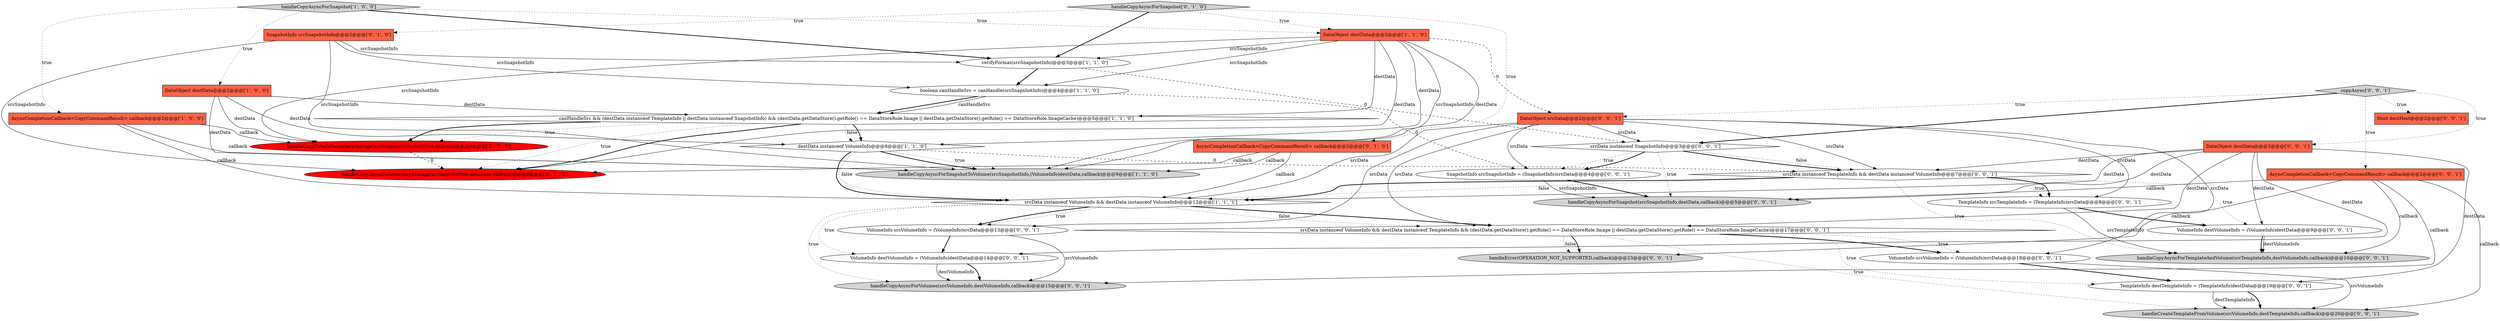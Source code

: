 digraph {
6 [style = filled, label = "DataObject destData@@@2@@@['1', '1', '0']", fillcolor = tomato, shape = box image = "AAA0AAABBB1BBB"];
17 [style = filled, label = "VolumeInfo destVolumeInfo = (VolumeInfo)destData@@@14@@@['0', '0', '1']", fillcolor = white, shape = ellipse image = "AAA0AAABBB3BBB"];
32 [style = filled, label = "DataObject srcData@@@2@@@['0', '0', '1']", fillcolor = tomato, shape = box image = "AAA0AAABBB3BBB"];
11 [style = filled, label = "AsyncCompletionCallback<CopyCommandResult> callback@@@2@@@['0', '1', '0']", fillcolor = tomato, shape = box image = "AAA0AAABBB2BBB"];
9 [style = filled, label = "srcData instanceof VolumeInfo && destData instanceof VolumeInfo@@@12@@@['1', '1', '1']", fillcolor = white, shape = diamond image = "AAA0AAABBB1BBB"];
12 [style = filled, label = "SnapshotInfo srcSnapshotInfo@@@2@@@['0', '1', '0']", fillcolor = tomato, shape = box image = "AAA0AAABBB2BBB"];
5 [style = filled, label = "boolean canHandleSrc = canHandle(srcSnapshotInfo)@@@4@@@['1', '1', '0']", fillcolor = white, shape = ellipse image = "AAA0AAABBB1BBB"];
4 [style = filled, label = "AsyncCompletionCallback<CopyCommandResult> callback@@@2@@@['1', '0', '0']", fillcolor = tomato, shape = box image = "AAA0AAABBB1BBB"];
2 [style = filled, label = "DataObject destData@@@2@@@['1', '0', '0']", fillcolor = tomato, shape = box image = "AAA0AAABBB1BBB"];
1 [style = filled, label = "destData instanceof VolumeInfo@@@8@@@['1', '1', '0']", fillcolor = white, shape = diamond image = "AAA0AAABBB1BBB"];
26 [style = filled, label = "srcData instanceof TemplateInfo && destData instanceof VolumeInfo@@@7@@@['0', '0', '1']", fillcolor = white, shape = diamond image = "AAA0AAABBB3BBB"];
7 [style = filled, label = "canHandleSrc && (destData instanceof TemplateInfo || destData instanceof SnapshotInfo) && (destData.getDataStore().getRole() == DataStoreRole.Image || destData.getDataStore().getRole() == DataStoreRole.ImageCache)@@@5@@@['1', '1', '0']", fillcolor = white, shape = diamond image = "AAA0AAABBB1BBB"];
31 [style = filled, label = "TemplateInfo srcTemplateInfo = (TemplateInfo)srcData@@@8@@@['0', '0', '1']", fillcolor = white, shape = ellipse image = "AAA0AAABBB3BBB"];
22 [style = filled, label = "DataObject destData@@@2@@@['0', '0', '1']", fillcolor = tomato, shape = box image = "AAA0AAABBB3BBB"];
34 [style = filled, label = "VolumeInfo srcVolumeInfo = (VolumeInfo)srcData@@@13@@@['0', '0', '1']", fillcolor = white, shape = ellipse image = "AAA0AAABBB3BBB"];
30 [style = filled, label = "srcData instanceof SnapshotInfo@@@3@@@['0', '0', '1']", fillcolor = white, shape = diamond image = "AAA0AAABBB3BBB"];
23 [style = filled, label = "handleCopyAsyncForVolumes(srcVolumeInfo,destVolumeInfo,callback)@@@15@@@['0', '0', '1']", fillcolor = lightgray, shape = ellipse image = "AAA0AAABBB3BBB"];
18 [style = filled, label = "copyAsync['0', '0', '1']", fillcolor = lightgray, shape = diamond image = "AAA0AAABBB3BBB"];
20 [style = filled, label = "VolumeInfo destVolumeInfo = (VolumeInfo)destData@@@9@@@['0', '0', '1']", fillcolor = white, shape = ellipse image = "AAA0AAABBB3BBB"];
28 [style = filled, label = "srcData instanceof VolumeInfo && destData instanceof TemplateInfo && (destData.getDataStore().getRole() == DataStoreRole.Image || destData.getDataStore().getRole() == DataStoreRole.ImageCache)@@@17@@@['0', '0', '1']", fillcolor = white, shape = diamond image = "AAA0AAABBB3BBB"];
29 [style = filled, label = "handleCreateTemplateFromVolume(srcVolumeInfo,destTemplateInfo,callback)@@@20@@@['0', '0', '1']", fillcolor = lightgray, shape = ellipse image = "AAA0AAABBB3BBB"];
14 [style = filled, label = "handleCopyAsyncToSecondaryStorage(srcSnapshotInfo,destData,callback)@@@6@@@['0', '1', '0']", fillcolor = red, shape = ellipse image = "AAA1AAABBB2BBB"];
33 [style = filled, label = "VolumeInfo srcVolumeInfo = (VolumeInfo)srcData@@@18@@@['0', '0', '1']", fillcolor = white, shape = ellipse image = "AAA0AAABBB3BBB"];
8 [style = filled, label = "verifyFormat(srcSnapshotInfo)@@@3@@@['1', '1', '0']", fillcolor = white, shape = ellipse image = "AAA0AAABBB1BBB"];
13 [style = filled, label = "handleCopyAsyncForSnapshot['0', '1', '0']", fillcolor = lightgray, shape = diamond image = "AAA0AAABBB2BBB"];
24 [style = filled, label = "Host destHost@@@2@@@['0', '0', '1']", fillcolor = tomato, shape = box image = "AAA0AAABBB3BBB"];
16 [style = filled, label = "handleCopyAsyncForTemplateAndVolume(srcTemplateInfo,destVolumeInfo,callback)@@@10@@@['0', '0', '1']", fillcolor = lightgray, shape = ellipse image = "AAA0AAABBB3BBB"];
3 [style = filled, label = "handleCopyAsyncForSnapshotToVolume(srcSnapshotInfo,(VolumeInfo)destData,callback)@@@9@@@['1', '1', '0']", fillcolor = lightgray, shape = ellipse image = "AAA0AAABBB1BBB"];
10 [style = filled, label = "handleCopyAsyncForSnapshot['1', '0', '0']", fillcolor = lightgray, shape = diamond image = "AAA0AAABBB1BBB"];
19 [style = filled, label = "handleCopyAsyncForSnapshot(srcSnapshotInfo,destData,callback)@@@5@@@['0', '0', '1']", fillcolor = lightgray, shape = ellipse image = "AAA0AAABBB3BBB"];
27 [style = filled, label = "handleError(OPERATION_NOT_SUPPORTED,callback)@@@23@@@['0', '0', '1']", fillcolor = lightgray, shape = ellipse image = "AAA0AAABBB3BBB"];
0 [style = filled, label = "handleCopyDataToSecondaryStorage(srcSnapshotInfo,destData,callback)@@@6@@@['1', '0', '0']", fillcolor = red, shape = ellipse image = "AAA1AAABBB1BBB"];
15 [style = filled, label = "TemplateInfo destTemplateInfo = (TemplateInfo)destData@@@19@@@['0', '0', '1']", fillcolor = white, shape = ellipse image = "AAA0AAABBB3BBB"];
21 [style = filled, label = "AsyncCompletionCallback<CopyCommandResult> callback@@@2@@@['0', '0', '1']", fillcolor = tomato, shape = box image = "AAA0AAABBB3BBB"];
25 [style = filled, label = "SnapshotInfo srcSnapshotInfo = (SnapshotInfo)srcData@@@4@@@['0', '0', '1']", fillcolor = white, shape = ellipse image = "AAA0AAABBB3BBB"];
22->20 [style = solid, label="destData"];
9->28 [style = dotted, label="false"];
32->26 [style = solid, label="srcData"];
21->19 [style = solid, label="callback"];
28->15 [style = dotted, label="true"];
22->17 [style = solid, label="destData"];
18->30 [style = bold, label=""];
26->9 [style = bold, label=""];
5->25 [style = dashed, label="0"];
32->30 [style = solid, label="srcData"];
6->1 [style = solid, label="destData"];
7->14 [style = bold, label=""];
1->3 [style = dotted, label="true"];
20->16 [style = bold, label=""];
21->27 [style = solid, label="callback"];
10->8 [style = bold, label=""];
21->29 [style = solid, label="callback"];
6->8 [style = solid, label="srcSnapshotInfo"];
34->17 [style = bold, label=""];
21->16 [style = solid, label="callback"];
25->19 [style = bold, label=""];
4->9 [style = solid, label="callback"];
22->19 [style = solid, label="destData"];
11->9 [style = solid, label="callback"];
11->14 [style = solid, label="callback"];
26->16 [style = dotted, label="true"];
8->30 [style = dashed, label="0"];
4->3 [style = solid, label="callback"];
10->4 [style = dotted, label="true"];
31->20 [style = bold, label=""];
7->1 [style = dotted, label="false"];
13->6 [style = dotted, label="true"];
10->6 [style = dotted, label="true"];
7->1 [style = bold, label=""];
33->15 [style = bold, label=""];
6->14 [style = solid, label="destData"];
6->32 [style = dashed, label="0"];
30->26 [style = bold, label=""];
1->9 [style = dotted, label="false"];
30->19 [style = dotted, label="true"];
6->0 [style = solid, label="srcSnapshotInfo"];
26->20 [style = dotted, label="true"];
7->0 [style = bold, label=""];
28->29 [style = dotted, label="true"];
4->0 [style = solid, label="callback"];
22->26 [style = solid, label="destData"];
5->7 [style = bold, label=""];
12->14 [style = solid, label="srcSnapshotInfo"];
2->0 [style = solid, label="destData"];
15->29 [style = bold, label=""];
32->31 [style = solid, label="srcData"];
32->25 [style = solid, label="srcData"];
34->23 [style = solid, label="srcVolumeInfo"];
1->26 [style = dashed, label="0"];
18->24 [style = dotted, label="true"];
18->21 [style = dotted, label="true"];
1->3 [style = bold, label=""];
30->26 [style = dotted, label="false"];
32->9 [style = solid, label="srcData"];
7->0 [style = dotted, label="true"];
17->23 [style = bold, label=""];
1->9 [style = bold, label=""];
22->28 [style = solid, label="destData"];
9->28 [style = bold, label=""];
26->31 [style = dotted, label="true"];
33->29 [style = solid, label="srcVolumeInfo"];
26->31 [style = bold, label=""];
25->19 [style = solid, label="srcSnapshotInfo"];
30->25 [style = dotted, label="true"];
6->5 [style = solid, label="srcSnapshotInfo"];
10->2 [style = dotted, label="true"];
9->23 [style = dotted, label="true"];
12->3 [style = solid, label="srcSnapshotInfo"];
6->3 [style = solid, label="srcSnapshotInfo"];
13->11 [style = dotted, label="true"];
20->16 [style = solid, label="destVolumeInfo"];
22->9 [style = solid, label="destData"];
18->22 [style = dotted, label="true"];
32->28 [style = solid, label="srcData"];
13->12 [style = dotted, label="true"];
2->3 [style = solid, label="destData"];
5->7 [style = solid, label="canHandleSrc"];
17->23 [style = solid, label="destVolumeInfo"];
28->33 [style = dotted, label="true"];
12->5 [style = solid, label="srcSnapshotInfo"];
9->34 [style = bold, label=""];
9->17 [style = dotted, label="true"];
30->25 [style = bold, label=""];
18->32 [style = dotted, label="true"];
26->9 [style = dotted, label="false"];
15->29 [style = solid, label="destTemplateInfo"];
32->34 [style = solid, label="srcData"];
11->3 [style = solid, label="callback"];
0->14 [style = dashed, label="0"];
28->33 [style = bold, label=""];
8->5 [style = bold, label=""];
9->34 [style = dotted, label="true"];
2->1 [style = solid, label="destData"];
2->7 [style = solid, label="destData"];
12->8 [style = solid, label="srcSnapshotInfo"];
32->33 [style = solid, label="srcData"];
28->27 [style = dotted, label="false"];
22->15 [style = solid, label="destData"];
21->23 [style = solid, label="callback"];
28->27 [style = bold, label=""];
13->8 [style = bold, label=""];
6->7 [style = solid, label="destData"];
31->16 [style = solid, label="srcTemplateInfo"];
6->3 [style = solid, label="destData"];
7->14 [style = dotted, label="true"];
}

